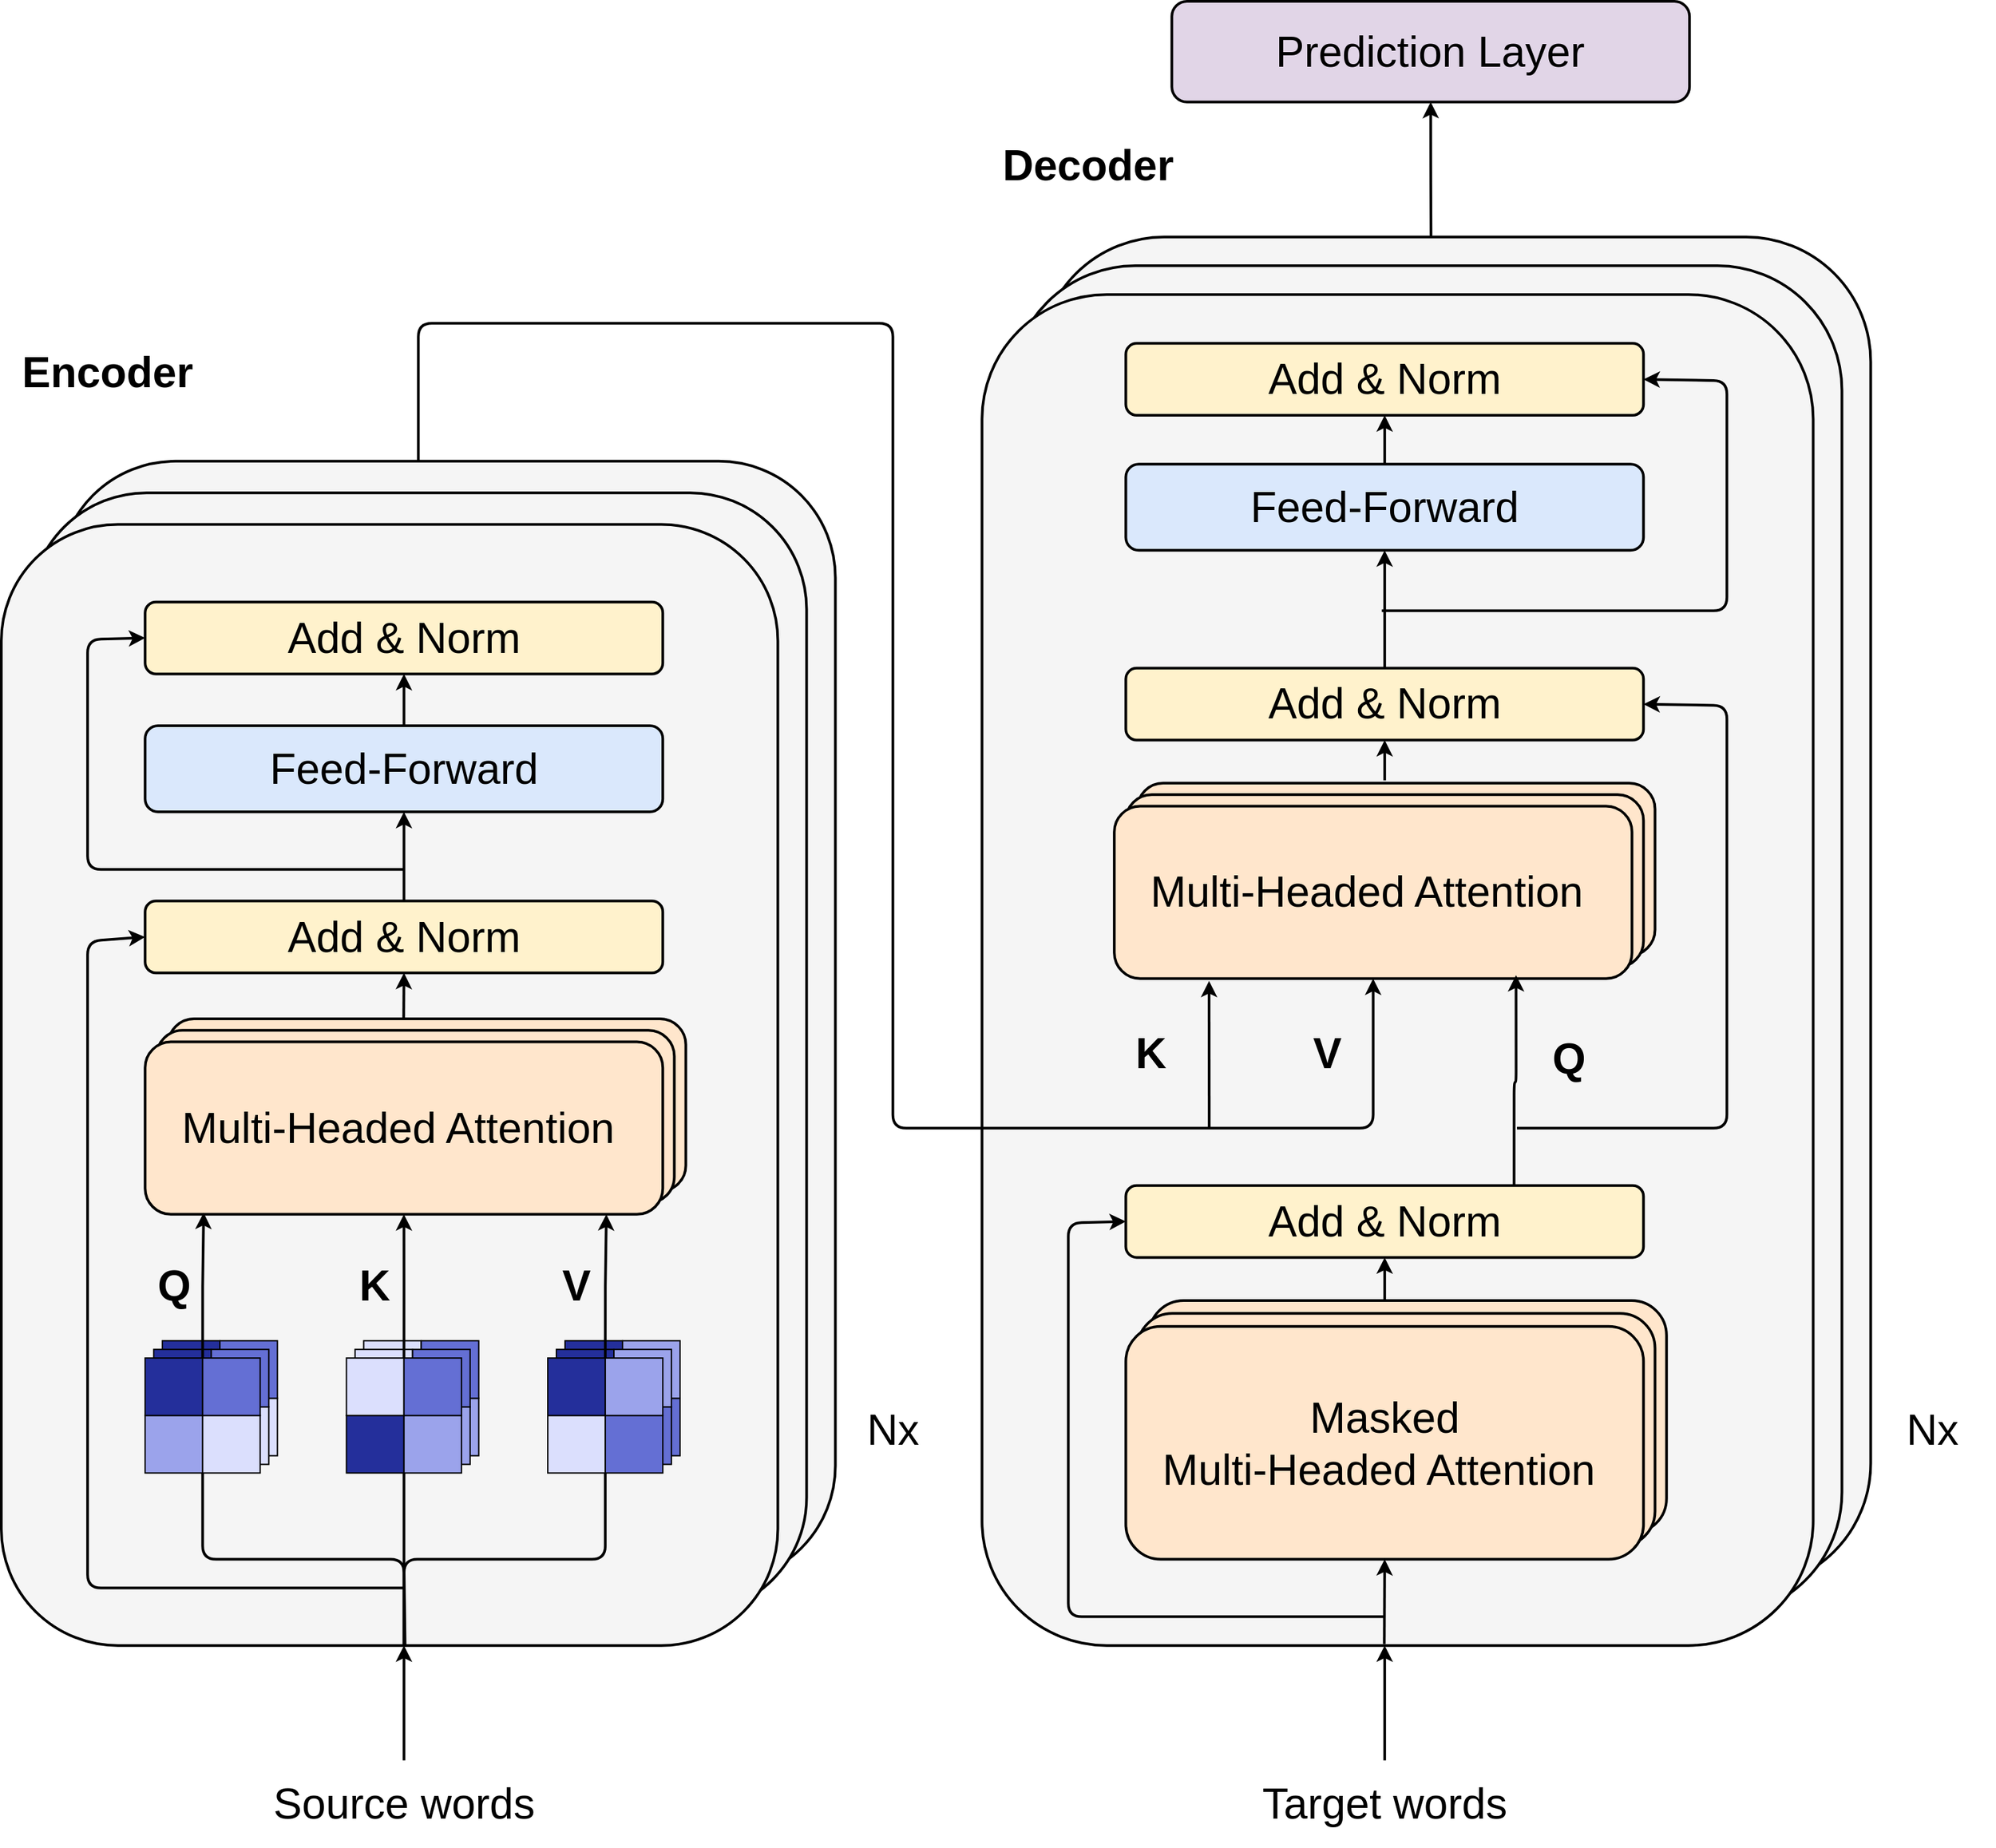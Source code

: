 <mxfile version="20.0.1"><diagram id="s4jJ2QLf1YgyTkDWQ2Dh" name="Page-1"><mxGraphModel dx="2365" dy="1655" grid="0" gridSize="10" guides="1" tooltips="1" connect="1" arrows="1" fold="1" page="1" pageScale="1" pageWidth="1600" pageHeight="900" math="0" shadow="0"><root><mxCell id="0"/><mxCell id="1" parent="0"/><mxCell id="slcHa4q6QDac3ckEbus4-66" value="" style="rounded=1;whiteSpace=wrap;html=1;fillColor=#f5f5f5;fontColor=#333333;strokeColor=#000000;strokeWidth=2;" parent="1" vertex="1"><mxGeometry x="363.053" y="562.424" width="581.213" height="839.533" as="geometry"/></mxCell><mxCell id="slcHa4q6QDac3ckEbus4-65" value="" style="rounded=1;whiteSpace=wrap;html=1;fillColor=#f5f5f5;fontColor=#333333;strokeColor=#000000;strokeWidth=2;" parent="1" vertex="1"><mxGeometry x="341.526" y="586.103" width="581.213" height="839.533" as="geometry"/></mxCell><mxCell id="slcHa4q6QDac3ckEbus4-1" value="" style="rounded=1;whiteSpace=wrap;html=1;fillColor=#f5f5f5;fontColor=#333333;strokeColor=#000000;strokeWidth=2;" parent="1" vertex="1"><mxGeometry x="320" y="609.782" width="581.213" height="839.533" as="geometry"/></mxCell><mxCell id="slcHa4q6QDac3ckEbus4-2" value="" style="endArrow=classic;html=1;rounded=0;exitX=0.5;exitY=0;exitDx=0;exitDy=0;strokeWidth=2;" parent="1" source="slcHa4q6QDac3ckEbus4-4" edge="1"><mxGeometry width="50" height="50" relative="1" as="geometry"><mxPoint x="556.79" y="1234.05" as="sourcePoint"/><mxPoint x="621.37" y="1449.315" as="targetPoint"/></mxGeometry></mxCell><mxCell id="slcHa4q6QDac3ckEbus4-4" value="Source words" style="text;html=1;strokeColor=none;fillColor=none;align=center;verticalAlign=middle;whiteSpace=wrap;rounded=0;strokeWidth=1;fontSize=32;" parent="1" vertex="1"><mxGeometry x="406.106" y="1535.421" width="430.528" height="64.579" as="geometry"/></mxCell><mxCell id="slcHa4q6QDac3ckEbus4-5" value="Encoder" style="text;html=1;strokeColor=none;fillColor=none;align=center;verticalAlign=middle;whiteSpace=wrap;rounded=0;fontSize=32;fontStyle=1" parent="1" vertex="1"><mxGeometry x="335.068" y="463.402" width="129.158" height="64.579" as="geometry"/></mxCell><mxCell id="slcHa4q6QDac3ckEbus4-36" value="" style="endArrow=none;html=1;rounded=0;fontSize=20;entryX=0.5;entryY=0;entryDx=0;entryDy=0;startArrow=none;" parent="1" edge="1"><mxGeometry width="50" height="50" relative="1" as="geometry"><mxPoint x="470.685" y="1298.629" as="sourcePoint"/><mxPoint x="470.685" y="1298.629" as="targetPoint"/><Array as="points"/></mxGeometry></mxCell><mxCell id="slcHa4q6QDac3ckEbus4-37" value="" style="endArrow=none;html=1;rounded=1;fontSize=20;entryX=0;entryY=1;entryDx=0;entryDy=0;strokeWidth=2;" parent="1" target="slcHa4q6QDac3ckEbus4-9" edge="1"><mxGeometry width="50" height="50" relative="1" as="geometry"><mxPoint x="621.37" y="1449.315" as="sourcePoint"/><mxPoint x="1030.371" y="1298.629" as="targetPoint"/><Array as="points"><mxPoint x="621.37" y="1384.735"/><mxPoint x="470.685" y="1384.735"/></Array></mxGeometry></mxCell><mxCell id="slcHa4q6QDac3ckEbus4-39" value="" style="endArrow=none;html=1;rounded=0;fontSize=20;entryX=1;entryY=1;entryDx=0;entryDy=0;strokeWidth=2;" parent="1" target="slcHa4q6QDac3ckEbus4-16" edge="1"><mxGeometry width="50" height="50" relative="1" as="geometry"><mxPoint x="621.37" y="1449.315" as="sourcePoint"/><mxPoint x="1030.371" y="1298.629" as="targetPoint"/></mxGeometry></mxCell><mxCell id="slcHa4q6QDac3ckEbus4-40" value="" style="endArrow=none;html=1;rounded=1;fontSize=20;entryX=0;entryY=1;entryDx=0;entryDy=0;exitX=0.52;exitY=1.001;exitDx=0;exitDy=0;strokeWidth=2;exitPerimeter=0;" parent="1" source="slcHa4q6QDac3ckEbus4-1" target="slcHa4q6QDac3ckEbus4-24" edge="1"><mxGeometry width="50" height="50" relative="1" as="geometry"><mxPoint x="922.739" y="1406.262" as="sourcePoint"/><mxPoint x="1030.371" y="1298.629" as="targetPoint"/><Array as="points"><mxPoint x="621.37" y="1384.735"/><mxPoint x="772.055" y="1384.735"/></Array></mxGeometry></mxCell><mxCell id="slcHa4q6QDac3ckEbus4-45" value="Q" style="text;html=1;strokeColor=none;fillColor=none;align=center;verticalAlign=middle;whiteSpace=wrap;rounded=0;fontSize=32;fontStyle=1" parent="1" vertex="1"><mxGeometry x="384.579" y="1147.944" width="129.158" height="64.579" as="geometry"/></mxCell><mxCell id="slcHa4q6QDac3ckEbus4-46" value="K" style="text;html=1;strokeColor=none;fillColor=none;align=center;verticalAlign=middle;whiteSpace=wrap;rounded=0;fontSize=32;fontStyle=1" parent="1" vertex="1"><mxGeometry x="535.264" y="1147.944" width="129.158" height="64.579" as="geometry"/></mxCell><mxCell id="slcHa4q6QDac3ckEbus4-47" value="V" style="text;html=1;strokeColor=none;fillColor=none;align=center;verticalAlign=middle;whiteSpace=wrap;rounded=0;fontSize=32;fontStyle=1" parent="1" vertex="1"><mxGeometry x="685.949" y="1147.944" width="129.158" height="64.579" as="geometry"/></mxCell><mxCell id="slcHa4q6QDac3ckEbus4-48" value="Add &amp;amp; Norm" style="rounded=1;whiteSpace=wrap;html=1;fontSize=32;strokeWidth=2;fillColor=#fff2cc;strokeColor=#000000;" parent="1" vertex="1"><mxGeometry x="427.632" y="891.779" width="387.475" height="53.816" as="geometry"/></mxCell><mxCell id="slcHa4q6QDac3ckEbus4-49" value="" style="endArrow=classic;html=1;rounded=1;fontSize=16;entryX=0;entryY=0.5;entryDx=0;entryDy=0;strokeWidth=2;" parent="1" target="slcHa4q6QDac3ckEbus4-48" edge="1"><mxGeometry width="50" height="50" relative="1" as="geometry"><mxPoint x="621.37" y="1406.262" as="sourcePoint"/><mxPoint x="599.843" y="1083.364" as="targetPoint"/><Array as="points"><mxPoint x="384.579" y="1406.262"/><mxPoint x="384.579" y="1190.997"/><mxPoint x="384.579" y="921.916"/></Array></mxGeometry></mxCell><mxCell id="slcHa4q6QDac3ckEbus4-51" value="Feed-Forward" style="rounded=1;whiteSpace=wrap;html=1;fontSize=32;strokeWidth=2;fillColor=#dae8fc;strokeColor=#000000;" parent="1" vertex="1"><mxGeometry x="427.632" y="760.467" width="387.475" height="64.579" as="geometry"/></mxCell><mxCell id="slcHa4q6QDac3ckEbus4-59" style="edgeStyle=orthogonalEdgeStyle;rounded=1;orthogonalLoop=1;jettySize=auto;html=1;exitX=0.5;exitY=0;exitDx=0;exitDy=0;entryX=0.5;entryY=1;entryDx=0;entryDy=0;fontSize=16;strokeWidth=2;" parent="1" source="slcHa4q6QDac3ckEbus4-48" target="slcHa4q6QDac3ckEbus4-51" edge="1"><mxGeometry relative="1" as="geometry"/></mxCell><mxCell id="slcHa4q6QDac3ckEbus4-53" value="" style="rounded=1;whiteSpace=wrap;html=1;fontSize=20;strokeWidth=2;fillColor=#ffe6cc;strokeColor=#000000;" parent="1" vertex="1"><mxGeometry x="444.853" y="980.037" width="387.475" height="129.159" as="geometry"/></mxCell><mxCell id="slcHa4q6QDac3ckEbus4-52" value="" style="rounded=1;whiteSpace=wrap;html=1;fontSize=20;strokeWidth=2;fillColor=#ffe6cc;strokeColor=#000000;" parent="1" vertex="1"><mxGeometry x="436.243" y="988.648" width="387.475" height="129.159" as="geometry"/></mxCell><mxCell id="slcHa4q6QDac3ckEbus4-7" value="Multi-Headed Attention&amp;nbsp;" style="rounded=1;whiteSpace=wrap;html=1;fontSize=32;strokeWidth=2;fillColor=#ffe6cc;strokeColor=#000000;" parent="1" vertex="1"><mxGeometry x="427.632" y="997.259" width="387.475" height="129.159" as="geometry"/></mxCell><mxCell id="slcHa4q6QDac3ckEbus4-54" value="Add &amp;amp; Norm" style="rounded=1;whiteSpace=wrap;html=1;fontSize=32;strokeWidth=2;fillColor=#fff2cc;strokeColor=#000000;" parent="1" vertex="1"><mxGeometry x="427.632" y="667.903" width="387.475" height="53.816" as="geometry"/></mxCell><mxCell id="slcHa4q6QDac3ckEbus4-60" style="edgeStyle=orthogonalEdgeStyle;rounded=1;orthogonalLoop=1;jettySize=auto;html=1;exitX=0.5;exitY=0;exitDx=0;exitDy=0;entryX=0.5;entryY=1;entryDx=0;entryDy=0;fontSize=16;strokeWidth=2;" parent="1" source="slcHa4q6QDac3ckEbus4-51" target="slcHa4q6QDac3ckEbus4-54" edge="1"><mxGeometry relative="1" as="geometry"/></mxCell><mxCell id="slcHa4q6QDac3ckEbus4-63" value="" style="endArrow=classic;html=1;rounded=1;fontSize=16;entryX=0;entryY=0.5;entryDx=0;entryDy=0;strokeWidth=2;" parent="1" target="slcHa4q6QDac3ckEbus4-54" edge="1"><mxGeometry width="50" height="50" relative="1" as="geometry"><mxPoint x="621.37" y="868.1" as="sourcePoint"/><mxPoint x="621.37" y="803.52" as="targetPoint"/><Array as="points"><mxPoint x="384.579" y="868.1"/><mxPoint x="384.579" y="695.888"/></Array></mxGeometry></mxCell><mxCell id="slcHa4q6QDac3ckEbus4-64" value="" style="endArrow=classic;html=1;rounded=1;fontSize=16;entryX=0.5;entryY=1;entryDx=0;entryDy=0;exitX=0.455;exitY=0.005;exitDx=0;exitDy=0;exitPerimeter=0;strokeWidth=2;" parent="1" source="slcHa4q6QDac3ckEbus4-53" target="slcHa4q6QDac3ckEbus4-48" edge="1"><mxGeometry width="50" height="50" relative="1" as="geometry"><mxPoint x="621.37" y="975.732" as="sourcePoint"/><mxPoint x="685.949" y="911.153" as="targetPoint"/></mxGeometry></mxCell><mxCell id="slcHa4q6QDac3ckEbus4-70" value="" style="rounded=1;whiteSpace=wrap;html=1;fillColor=#f5f5f5;fontColor=#333333;strokeColor=#000000;strokeWidth=2;" parent="1" vertex="1"><mxGeometry x="1097.103" y="394.517" width="622.113" height="1011.745" as="geometry"/></mxCell><mxCell id="slcHa4q6QDac3ckEbus4-71" value="" style="rounded=1;whiteSpace=wrap;html=1;fillColor=#f5f5f5;fontColor=#333333;strokeColor=#000000;strokeWidth=2;" parent="1" vertex="1"><mxGeometry x="1075.577" y="416.044" width="622.113" height="1011.745" as="geometry"/></mxCell><mxCell id="slcHa4q6QDac3ckEbus4-72" value="" style="rounded=1;whiteSpace=wrap;html=1;fillColor=#f5f5f5;strokeColor=#000000;strokeWidth=2;fontColor=#333333;" parent="1" vertex="1"><mxGeometry x="1054.05" y="437.57" width="622.113" height="1011.745" as="geometry"/></mxCell><mxCell id="slcHa4q6QDac3ckEbus4-73" value="" style="endArrow=classic;html=1;rounded=0;exitX=0.5;exitY=0;exitDx=0;exitDy=0;strokeWidth=2;" parent="1" source="slcHa4q6QDac3ckEbus4-74" edge="1"><mxGeometry width="50" height="50" relative="1" as="geometry"><mxPoint x="1290.841" y="1059.685" as="sourcePoint"/><mxPoint x="1355.42" y="1449.315" as="targetPoint"/></mxGeometry></mxCell><mxCell id="slcHa4q6QDac3ckEbus4-74" value="Target words" style="text;html=1;strokeColor=none;fillColor=none;align=center;verticalAlign=middle;whiteSpace=wrap;rounded=0;strokeWidth=1;fontSize=32;" parent="1" vertex="1"><mxGeometry x="1140.156" y="1535.421" width="430.528" height="64.579" as="geometry"/></mxCell><mxCell id="slcHa4q6QDac3ckEbus4-75" value="Decoder" style="text;html=1;strokeColor=none;fillColor=none;align=center;verticalAlign=middle;whiteSpace=wrap;rounded=0;fontSize=32;fontStyle=1" parent="1" vertex="1"><mxGeometry x="1069.119" y="308.411" width="129.158" height="64.579" as="geometry"/></mxCell><mxCell id="slcHa4q6QDac3ckEbus4-87" style="edgeStyle=orthogonalEdgeStyle;rounded=0;orthogonalLoop=1;jettySize=auto;html=1;exitX=0.52;exitY=0.999;exitDx=0;exitDy=0;fontSize=20;strokeWidth=2;exitPerimeter=0;" parent="1" edge="1"><mxGeometry relative="1" as="geometry"><mxPoint x="1356.281" y="1276.263" as="sourcePoint"/><mxPoint x="1355.42" y="1193.15" as="targetPoint"/></mxGeometry></mxCell><mxCell id="slcHa4q6QDac3ckEbus4-99" value="Add &amp;amp; Norm" style="rounded=1;whiteSpace=wrap;html=1;fontSize=32;strokeWidth=2;fillColor=#fff2cc;strokeColor=#000000;" parent="1" vertex="1"><mxGeometry x="1161.683" y="1104.891" width="387.475" height="53.816" as="geometry"/></mxCell><mxCell id="slcHa4q6QDac3ckEbus4-100" value="" style="endArrow=classic;html=1;rounded=1;fontSize=16;entryX=0;entryY=0.5;entryDx=0;entryDy=0;strokeWidth=2;" parent="1" target="slcHa4q6QDac3ckEbus4-99" edge="1"><mxGeometry width="50" height="50" relative="1" as="geometry"><mxPoint x="1355.42" y="1427.788" as="sourcePoint"/><mxPoint x="1333.894" y="909" as="targetPoint"/><Array as="points"><mxPoint x="1118.63" y="1427.788"/><mxPoint x="1118.63" y="1132.875"/></Array></mxGeometry></mxCell><mxCell id="slcHa4q6QDac3ckEbus4-102" value="Feed-Forward" style="rounded=1;whiteSpace=wrap;html=1;fontSize=32;strokeWidth=2;fillColor=#dae8fc;strokeColor=#000000;" parent="1" vertex="1"><mxGeometry x="1161.683" y="564.576" width="387.475" height="64.579" as="geometry"/></mxCell><mxCell id="slcHa4q6QDac3ckEbus4-106" value="Add &amp;amp; Norm" style="rounded=1;whiteSpace=wrap;html=1;fontSize=32;strokeWidth=2;fillColor=#fff2cc;strokeColor=#000000;" parent="1" vertex="1"><mxGeometry x="1161.683" y="474.165" width="387.475" height="53.816" as="geometry"/></mxCell><mxCell id="slcHa4q6QDac3ckEbus4-101" style="edgeStyle=orthogonalEdgeStyle;rounded=1;orthogonalLoop=1;jettySize=auto;html=1;exitX=0.5;exitY=0;exitDx=0;exitDy=0;entryX=0.5;entryY=1;entryDx=0;entryDy=0;fontSize=16;strokeWidth=2;" parent="1" source="slcHa4q6QDac3ckEbus4-102" target="slcHa4q6QDac3ckEbus4-106" edge="1"><mxGeometry relative="1" as="geometry"/></mxCell><mxCell id="slcHa4q6QDac3ckEbus4-108" value="" style="endArrow=classic;html=1;rounded=1;fontSize=16;entryX=0.5;entryY=1;entryDx=0;entryDy=0;exitX=0.5;exitY=0;exitDx=0;exitDy=0;strokeWidth=2;" parent="1" source="slcHa4q6QDac3ckEbus4-105" target="slcHa4q6QDac3ckEbus4-99" edge="1"><mxGeometry width="50" height="50" relative="1" as="geometry"><mxPoint x="1355.205" y="806.319" as="sourcePoint"/><mxPoint x="1419.999" y="736.788" as="targetPoint"/></mxGeometry></mxCell><mxCell id="slcHa4q6QDac3ckEbus4-109" value="Nx" style="text;html=1;strokeColor=none;fillColor=none;align=center;verticalAlign=middle;whiteSpace=wrap;rounded=0;fontSize=32;" parent="1" vertex="1"><mxGeometry x="922.739" y="1255.576" width="129.158" height="64.579" as="geometry"/></mxCell><mxCell id="slcHa4q6QDac3ckEbus4-110" value="Nx" style="text;html=1;strokeColor=none;fillColor=none;align=center;verticalAlign=middle;whiteSpace=wrap;rounded=0;fontSize=32;" parent="1" vertex="1"><mxGeometry x="1719.216" y="1255.576" width="92.564" height="64.579" as="geometry"/></mxCell><mxCell id="slcHa4q6QDac3ckEbus4-112" value="" style="rounded=1;whiteSpace=wrap;html=1;fontSize=20;strokeWidth=2;fillColor=#ffe6cc;strokeColor=#000000;" parent="1" vertex="1"><mxGeometry x="1170.293" y="803.52" width="387.475" height="129.159" as="geometry"/></mxCell><mxCell id="slcHa4q6QDac3ckEbus4-113" value="" style="rounded=1;whiteSpace=wrap;html=1;fontSize=20;strokeWidth=2;fillColor=#ffe6cc;strokeColor=#000000;" parent="1" vertex="1"><mxGeometry x="1161.683" y="812.131" width="387.475" height="129.159" as="geometry"/></mxCell><mxCell id="slcHa4q6QDac3ckEbus4-114" value="Multi-Headed Attention&amp;nbsp;" style="rounded=1;whiteSpace=wrap;html=1;fontSize=32;strokeWidth=2;fillColor=#ffe6cc;strokeColor=#000000;" parent="1" vertex="1"><mxGeometry x="1153.072" y="820.741" width="387.475" height="129.159" as="geometry"/></mxCell><mxCell id="slcHa4q6QDac3ckEbus4-119" style="edgeStyle=orthogonalEdgeStyle;rounded=1;orthogonalLoop=1;jettySize=auto;html=1;exitX=0.75;exitY=0;exitDx=0;exitDy=0;entryX=0.776;entryY=0.98;entryDx=0;entryDy=0;entryPerimeter=0;fontSize=16;strokeWidth=2;" parent="1" source="slcHa4q6QDac3ckEbus4-99" target="slcHa4q6QDac3ckEbus4-114" edge="1"><mxGeometry relative="1" as="geometry"/></mxCell><mxCell id="slcHa4q6QDac3ckEbus4-121" value="Q" style="text;html=1;strokeColor=none;fillColor=none;align=center;verticalAlign=middle;whiteSpace=wrap;rounded=0;fontSize=32;fontStyle=1" parent="1" vertex="1"><mxGeometry x="1428.61" y="977.885" width="129.158" height="64.579" as="geometry"/></mxCell><mxCell id="slcHa4q6QDac3ckEbus4-122" value="" style="endArrow=classic;html=1;rounded=1;fontSize=16;strokeWidth=2;entryX=0.5;entryY=1;entryDx=0;entryDy=0;exitX=0.5;exitY=0;exitDx=0;exitDy=0;" parent="1" target="slcHa4q6QDac3ckEbus4-114" edge="1"><mxGeometry width="50" height="50" relative="1" as="geometry"><mxPoint x="632.133" y="562.424" as="sourcePoint"/><mxPoint x="1454.442" y="949.9" as="targetPoint"/><Array as="points"><mxPoint x="632.133" y="459.097"/><mxPoint x="987.319" y="459.097"/><mxPoint x="987.319" y="1061.838"/><mxPoint x="1346.81" y="1061.838"/></Array></mxGeometry></mxCell><mxCell id="slcHa4q6QDac3ckEbus4-124" value="" style="endArrow=classic;html=1;rounded=1;fontSize=16;strokeWidth=2;entryX=0.183;entryY=1.013;entryDx=0;entryDy=0;entryPerimeter=0;" parent="1" target="slcHa4q6QDac3ckEbus4-114" edge="1"><mxGeometry width="50" height="50" relative="1" as="geometry"><mxPoint x="1224.109" y="1061.838" as="sourcePoint"/><mxPoint x="1224.109" y="997.259" as="targetPoint"/></mxGeometry></mxCell><mxCell id="slcHa4q6QDac3ckEbus4-125" value="K" style="text;html=1;strokeColor=none;fillColor=none;align=center;verticalAlign=middle;whiteSpace=wrap;rounded=0;fontSize=32;fontStyle=1" parent="1" vertex="1"><mxGeometry x="1116.477" y="973.579" width="129.158" height="64.579" as="geometry"/></mxCell><mxCell id="slcHa4q6QDac3ckEbus4-126" value="V" style="text;html=1;strokeColor=none;fillColor=none;align=center;verticalAlign=middle;whiteSpace=wrap;rounded=0;fontSize=32;fontStyle=1" parent="1" vertex="1"><mxGeometry x="1247.788" y="973.579" width="129.158" height="64.579" as="geometry"/></mxCell><mxCell id="slcHa4q6QDac3ckEbus4-127" value="" style="endArrow=classic;html=1;rounded=1;fontSize=16;strokeWidth=2;exitX=0.484;exitY=0.999;exitDx=0;exitDy=0;exitPerimeter=0;entryX=0.5;entryY=1;entryDx=0;entryDy=0;" parent="1" source="slcHa4q6QDac3ckEbus4-72" edge="1"><mxGeometry width="50" height="50" relative="1" as="geometry"><mxPoint x="1356.281" y="1449.315" as="sourcePoint"/><mxPoint x="1355.42" y="1384.735" as="targetPoint"/></mxGeometry></mxCell><mxCell id="slcHa4q6QDac3ckEbus4-133" value="" style="rounded=1;whiteSpace=wrap;html=1;fontSize=20;strokeWidth=2;fillColor=#ffe6cc;strokeColor=#000000;" parent="1" vertex="1"><mxGeometry x="1178.904" y="1190.997" width="387.475" height="174.364" as="geometry"/></mxCell><mxCell id="slcHa4q6QDac3ckEbus4-128" value="" style="endArrow=classic;html=1;rounded=1;fontSize=16;strokeWidth=2;entryX=0.5;entryY=1;entryDx=0;entryDy=0;startArrow=none;" parent="1" source="slcHa4q6QDac3ckEbus4-173" target="slcHa4q6QDac3ckEbus4-102" edge="1"><mxGeometry width="50" height="50" relative="1" as="geometry"><mxPoint x="1355.42" y="801.368" as="sourcePoint"/><mxPoint x="1439.373" y="674.361" as="targetPoint"/></mxGeometry></mxCell><mxCell id="slcHa4q6QDac3ckEbus4-132" style="edgeStyle=orthogonalEdgeStyle;rounded=1;orthogonalLoop=1;jettySize=auto;html=1;exitX=0.5;exitY=1;exitDx=0;exitDy=0;entryX=0.471;entryY=-0.001;entryDx=0;entryDy=0;entryPerimeter=0;fontSize=16;strokeWidth=2;endArrow=none;endFill=0;startArrow=classic;startFill=1;" parent="1" source="slcHa4q6QDac3ckEbus4-130" target="slcHa4q6QDac3ckEbus4-70" edge="1"><mxGeometry relative="1" as="geometry"/></mxCell><mxCell id="slcHa4q6QDac3ckEbus4-130" value="Prediction Layer" style="rounded=1;whiteSpace=wrap;html=1;fontSize=32;strokeWidth=2;fillColor=#e1d5e7;strokeColor=#000000;" parent="1" vertex="1"><mxGeometry x="1196.125" y="218" width="387.475" height="75.343" as="geometry"/></mxCell><mxCell id="slcHa4q6QDac3ckEbus4-134" value="" style="rounded=1;whiteSpace=wrap;html=1;fontSize=20;strokeWidth=2;fillColor=#ffe6cc;strokeColor=#000000;" parent="1" vertex="1"><mxGeometry x="1170.293" y="1200.684" width="387.475" height="174.364" as="geometry"/></mxCell><mxCell id="slcHa4q6QDac3ckEbus4-105" value="Masked&lt;br style=&quot;font-size: 32px;&quot;&gt;Multi-Headed Attention&amp;nbsp;" style="rounded=1;whiteSpace=wrap;html=1;fontSize=32;strokeWidth=2;fillColor=#ffe6cc;strokeColor=#000000;" parent="1" vertex="1"><mxGeometry x="1161.683" y="1210.371" width="387.475" height="174.364" as="geometry"/></mxCell><mxCell id="slcHa4q6QDac3ckEbus4-141" value="" style="group" parent="1" connectable="0" vertex="1"><mxGeometry x="440.548" y="1221.134" width="86.106" height="86.106" as="geometry"/></mxCell><mxCell id="slcHa4q6QDac3ckEbus4-142" value="" style="rounded=0;whiteSpace=wrap;html=1;fontSize=20;strokeWidth=1;fillColor=#9BA3EB;" parent="slcHa4q6QDac3ckEbus4-141" vertex="1"><mxGeometry y="43.053" width="43.053" height="43.053" as="geometry"/></mxCell><mxCell id="slcHa4q6QDac3ckEbus4-143" value="" style="rounded=0;whiteSpace=wrap;html=1;fontSize=20;strokeWidth=1;fillColor=#DBDFFD;" parent="slcHa4q6QDac3ckEbus4-141" vertex="1"><mxGeometry x="43.053" y="43.053" width="43.053" height="43.053" as="geometry"/></mxCell><mxCell id="slcHa4q6QDac3ckEbus4-144" value="" style="rounded=0;whiteSpace=wrap;html=1;fontSize=20;strokeWidth=1;fillColor=#242F9B;" parent="slcHa4q6QDac3ckEbus4-141" vertex="1"><mxGeometry width="43.053" height="43.053" as="geometry"/></mxCell><mxCell id="slcHa4q6QDac3ckEbus4-145" value="" style="rounded=0;whiteSpace=wrap;html=1;fontSize=20;strokeWidth=1;fillColor=#646FD4;" parent="slcHa4q6QDac3ckEbus4-141" vertex="1"><mxGeometry x="43.053" width="43.053" height="43.053" as="geometry"/></mxCell><mxCell id="slcHa4q6QDac3ckEbus4-146" value="" style="group" parent="1" connectable="0" vertex="1"><mxGeometry x="434.09" y="1227.592" width="86.106" height="86.106" as="geometry"/></mxCell><mxCell id="slcHa4q6QDac3ckEbus4-147" value="" style="rounded=0;whiteSpace=wrap;html=1;fontSize=20;strokeWidth=1;fillColor=#9BA3EB;" parent="slcHa4q6QDac3ckEbus4-146" vertex="1"><mxGeometry y="43.053" width="43.053" height="43.053" as="geometry"/></mxCell><mxCell id="slcHa4q6QDac3ckEbus4-148" value="" style="rounded=0;whiteSpace=wrap;html=1;fontSize=20;strokeWidth=1;fillColor=#DBDFFD;" parent="slcHa4q6QDac3ckEbus4-146" vertex="1"><mxGeometry x="43.053" y="43.053" width="43.053" height="43.053" as="geometry"/></mxCell><mxCell id="slcHa4q6QDac3ckEbus4-149" value="" style="rounded=0;whiteSpace=wrap;html=1;fontSize=20;strokeWidth=1;fillColor=#242F9B;" parent="slcHa4q6QDac3ckEbus4-146" vertex="1"><mxGeometry width="43.053" height="43.053" as="geometry"/></mxCell><mxCell id="slcHa4q6QDac3ckEbus4-150" value="" style="rounded=0;whiteSpace=wrap;html=1;fontSize=20;strokeWidth=1;fillColor=#646FD4;" parent="slcHa4q6QDac3ckEbus4-146" vertex="1"><mxGeometry x="43.053" width="43.053" height="43.053" as="geometry"/></mxCell><mxCell id="slcHa4q6QDac3ckEbus4-140" value="" style="group" parent="1" connectable="0" vertex="1"><mxGeometry x="427.632" y="1234.05" width="86.106" height="86.106" as="geometry"/></mxCell><mxCell id="slcHa4q6QDac3ckEbus4-8" value="" style="rounded=0;whiteSpace=wrap;html=1;fontSize=20;strokeWidth=1;fillColor=#9BA3EB;" parent="slcHa4q6QDac3ckEbus4-140" vertex="1"><mxGeometry y="43.053" width="43.053" height="43.053" as="geometry"/></mxCell><mxCell id="slcHa4q6QDac3ckEbus4-9" value="" style="rounded=0;whiteSpace=wrap;html=1;fontSize=20;strokeWidth=1;fillColor=#DBDFFD;" parent="slcHa4q6QDac3ckEbus4-140" vertex="1"><mxGeometry x="43.053" y="43.053" width="43.053" height="43.053" as="geometry"/></mxCell><mxCell id="slcHa4q6QDac3ckEbus4-10" value="" style="rounded=0;whiteSpace=wrap;html=1;fontSize=20;strokeWidth=1;fillColor=#242F9B;" parent="slcHa4q6QDac3ckEbus4-140" vertex="1"><mxGeometry width="43.053" height="43.053" as="geometry"/></mxCell><mxCell id="slcHa4q6QDac3ckEbus4-11" value="" style="rounded=0;whiteSpace=wrap;html=1;fontSize=20;strokeWidth=1;fillColor=#646FD4;" parent="slcHa4q6QDac3ckEbus4-140" vertex="1"><mxGeometry x="43.053" width="43.053" height="43.053" as="geometry"/></mxCell><mxCell id="slcHa4q6QDac3ckEbus4-43" style="edgeStyle=orthogonalEdgeStyle;rounded=0;orthogonalLoop=1;jettySize=auto;html=1;exitX=0;exitY=0;exitDx=0;exitDy=0;entryX=0.113;entryY=0.991;entryDx=0;entryDy=0;entryPerimeter=0;fontSize=20;strokeWidth=2;" parent="1" source="slcHa4q6QDac3ckEbus4-11" target="slcHa4q6QDac3ckEbus4-7" edge="1"><mxGeometry relative="1" as="geometry"/></mxCell><mxCell id="slcHa4q6QDac3ckEbus4-152" value="" style="group" parent="1" connectable="0" vertex="1"><mxGeometry x="591.233" y="1221.134" width="86.106" height="86.106" as="geometry"/></mxCell><mxCell id="slcHa4q6QDac3ckEbus4-153" value="" style="rounded=0;whiteSpace=wrap;html=1;fontSize=20;strokeWidth=1;fillColor=#242F9B;" parent="slcHa4q6QDac3ckEbus4-152" vertex="1"><mxGeometry y="43.053" width="43.053" height="43.053" as="geometry"/></mxCell><mxCell id="slcHa4q6QDac3ckEbus4-154" value="" style="rounded=0;whiteSpace=wrap;html=1;fontSize=20;strokeWidth=1;fillColor=#9BA3EB;" parent="slcHa4q6QDac3ckEbus4-152" vertex="1"><mxGeometry x="43.053" y="43.053" width="43.053" height="43.053" as="geometry"/></mxCell><mxCell id="slcHa4q6QDac3ckEbus4-155" value="" style="rounded=0;whiteSpace=wrap;html=1;fontSize=20;strokeWidth=1;fillColor=#DBDFFD;" parent="slcHa4q6QDac3ckEbus4-152" vertex="1"><mxGeometry width="43.053" height="43.053" as="geometry"/></mxCell><mxCell id="slcHa4q6QDac3ckEbus4-156" value="" style="rounded=0;whiteSpace=wrap;html=1;fontSize=20;strokeWidth=1;fillColor=#646FD4;" parent="slcHa4q6QDac3ckEbus4-152" vertex="1"><mxGeometry x="43.053" width="43.053" height="43.053" as="geometry"/></mxCell><mxCell id="slcHa4q6QDac3ckEbus4-157" value="" style="group" parent="1" connectable="0" vertex="1"><mxGeometry x="584.775" y="1227.592" width="86.106" height="86.106" as="geometry"/></mxCell><mxCell id="slcHa4q6QDac3ckEbus4-158" value="" style="rounded=0;whiteSpace=wrap;html=1;fontSize=20;strokeWidth=1;fillColor=#242F9B;" parent="slcHa4q6QDac3ckEbus4-157" vertex="1"><mxGeometry y="43.053" width="43.053" height="43.053" as="geometry"/></mxCell><mxCell id="slcHa4q6QDac3ckEbus4-159" value="" style="rounded=0;whiteSpace=wrap;html=1;fontSize=20;strokeWidth=1;fillColor=#9BA3EB;" parent="slcHa4q6QDac3ckEbus4-157" vertex="1"><mxGeometry x="43.053" y="43.053" width="43.053" height="43.053" as="geometry"/></mxCell><mxCell id="slcHa4q6QDac3ckEbus4-160" value="" style="rounded=0;whiteSpace=wrap;html=1;fontSize=20;strokeWidth=1;fillColor=#DBDFFD;" parent="slcHa4q6QDac3ckEbus4-157" vertex="1"><mxGeometry width="43.053" height="43.053" as="geometry"/></mxCell><mxCell id="slcHa4q6QDac3ckEbus4-161" value="" style="rounded=0;whiteSpace=wrap;html=1;fontSize=20;strokeWidth=1;fillColor=#646FD4;" parent="slcHa4q6QDac3ckEbus4-157" vertex="1"><mxGeometry x="43.053" width="43.053" height="43.053" as="geometry"/></mxCell><mxCell id="slcHa4q6QDac3ckEbus4-151" value="" style="group" parent="1" connectable="0" vertex="1"><mxGeometry x="578.317" y="1234.05" width="86.106" height="86.106" as="geometry"/></mxCell><mxCell id="slcHa4q6QDac3ckEbus4-16" value="" style="rounded=0;whiteSpace=wrap;html=1;fontSize=20;strokeWidth=1;fillColor=#242F9B;" parent="slcHa4q6QDac3ckEbus4-151" vertex="1"><mxGeometry y="43.053" width="43.053" height="43.053" as="geometry"/></mxCell><mxCell id="slcHa4q6QDac3ckEbus4-17" value="" style="rounded=0;whiteSpace=wrap;html=1;fontSize=20;strokeWidth=1;fillColor=#9BA3EB;" parent="slcHa4q6QDac3ckEbus4-151" vertex="1"><mxGeometry x="43.053" y="43.053" width="43.053" height="43.053" as="geometry"/></mxCell><mxCell id="slcHa4q6QDac3ckEbus4-18" value="" style="rounded=0;whiteSpace=wrap;html=1;fontSize=20;strokeWidth=1;fillColor=#DBDFFD;" parent="slcHa4q6QDac3ckEbus4-151" vertex="1"><mxGeometry width="43.053" height="43.053" as="geometry"/></mxCell><mxCell id="slcHa4q6QDac3ckEbus4-19" value="" style="rounded=0;whiteSpace=wrap;html=1;fontSize=20;strokeWidth=1;fillColor=#646FD4;" parent="slcHa4q6QDac3ckEbus4-151" vertex="1"><mxGeometry x="43.053" width="43.053" height="43.053" as="geometry"/></mxCell><mxCell id="slcHa4q6QDac3ckEbus4-42" style="edgeStyle=orthogonalEdgeStyle;rounded=0;orthogonalLoop=1;jettySize=auto;html=1;exitX=1;exitY=0;exitDx=0;exitDy=0;fontSize=20;strokeWidth=2;" parent="1" source="slcHa4q6QDac3ckEbus4-18" target="slcHa4q6QDac3ckEbus4-7" edge="1"><mxGeometry relative="1" as="geometry"/></mxCell><mxCell id="slcHa4q6QDac3ckEbus4-163" value="" style="group" parent="1" connectable="0" vertex="1"><mxGeometry x="741.918" y="1221.134" width="86.106" height="86.106" as="geometry"/></mxCell><mxCell id="slcHa4q6QDac3ckEbus4-164" value="" style="rounded=0;whiteSpace=wrap;html=1;fontSize=20;strokeWidth=1;fillColor=#DBDFFD;" parent="slcHa4q6QDac3ckEbus4-163" vertex="1"><mxGeometry y="43.053" width="43.053" height="43.053" as="geometry"/></mxCell><mxCell id="slcHa4q6QDac3ckEbus4-165" value="" style="rounded=0;whiteSpace=wrap;html=1;fontSize=20;strokeWidth=1;fillColor=#646FD4;" parent="slcHa4q6QDac3ckEbus4-163" vertex="1"><mxGeometry x="43.053" y="43.053" width="43.053" height="43.053" as="geometry"/></mxCell><mxCell id="slcHa4q6QDac3ckEbus4-166" value="" style="rounded=0;whiteSpace=wrap;html=1;fontSize=20;strokeWidth=1;fillColor=#242F9B;" parent="slcHa4q6QDac3ckEbus4-163" vertex="1"><mxGeometry width="43.053" height="43.053" as="geometry"/></mxCell><mxCell id="slcHa4q6QDac3ckEbus4-167" value="" style="rounded=0;whiteSpace=wrap;html=1;fontSize=20;strokeWidth=1;fillColor=#9BA3EB;" parent="slcHa4q6QDac3ckEbus4-163" vertex="1"><mxGeometry x="43.053" width="43.053" height="43.053" as="geometry"/></mxCell><mxCell id="slcHa4q6QDac3ckEbus4-168" value="" style="group" parent="1" connectable="0" vertex="1"><mxGeometry x="735.46" y="1227.592" width="86.106" height="86.106" as="geometry"/></mxCell><mxCell id="slcHa4q6QDac3ckEbus4-169" value="" style="rounded=0;whiteSpace=wrap;html=1;fontSize=20;strokeWidth=1;fillColor=#DBDFFD;" parent="slcHa4q6QDac3ckEbus4-168" vertex="1"><mxGeometry y="43.053" width="43.053" height="43.053" as="geometry"/></mxCell><mxCell id="slcHa4q6QDac3ckEbus4-170" value="" style="rounded=0;whiteSpace=wrap;html=1;fontSize=20;strokeWidth=1;fillColor=#646FD4;" parent="slcHa4q6QDac3ckEbus4-168" vertex="1"><mxGeometry x="43.053" y="43.053" width="43.053" height="43.053" as="geometry"/></mxCell><mxCell id="slcHa4q6QDac3ckEbus4-171" value="" style="rounded=0;whiteSpace=wrap;html=1;fontSize=20;strokeWidth=1;fillColor=#242F9B;" parent="slcHa4q6QDac3ckEbus4-168" vertex="1"><mxGeometry width="43.053" height="43.053" as="geometry"/></mxCell><mxCell id="slcHa4q6QDac3ckEbus4-172" value="" style="rounded=0;whiteSpace=wrap;html=1;fontSize=20;strokeWidth=1;fillColor=#9BA3EB;" parent="slcHa4q6QDac3ckEbus4-168" vertex="1"><mxGeometry x="43.053" width="43.053" height="43.053" as="geometry"/></mxCell><mxCell id="slcHa4q6QDac3ckEbus4-162" value="" style="group" parent="1" connectable="0" vertex="1"><mxGeometry x="729.002" y="1234.05" width="86.106" height="86.106" as="geometry"/></mxCell><mxCell id="slcHa4q6QDac3ckEbus4-23" value="" style="rounded=0;whiteSpace=wrap;html=1;fontSize=20;strokeWidth=1;fillColor=#DBDFFD;" parent="slcHa4q6QDac3ckEbus4-162" vertex="1"><mxGeometry y="43.053" width="43.053" height="43.053" as="geometry"/></mxCell><mxCell id="slcHa4q6QDac3ckEbus4-24" value="" style="rounded=0;whiteSpace=wrap;html=1;fontSize=20;strokeWidth=1;fillColor=#646FD4;" parent="slcHa4q6QDac3ckEbus4-162" vertex="1"><mxGeometry x="43.053" y="43.053" width="43.053" height="43.053" as="geometry"/></mxCell><mxCell id="slcHa4q6QDac3ckEbus4-25" value="" style="rounded=0;whiteSpace=wrap;html=1;fontSize=20;strokeWidth=1;fillColor=#242F9B;" parent="slcHa4q6QDac3ckEbus4-162" vertex="1"><mxGeometry width="43.053" height="43.053" as="geometry"/></mxCell><mxCell id="slcHa4q6QDac3ckEbus4-26" value="" style="rounded=0;whiteSpace=wrap;html=1;fontSize=20;strokeWidth=1;fillColor=#9BA3EB;" parent="slcHa4q6QDac3ckEbus4-162" vertex="1"><mxGeometry x="43.053" width="43.053" height="43.053" as="geometry"/></mxCell><mxCell id="slcHa4q6QDac3ckEbus4-173" value="Add &amp;amp; Norm" style="rounded=1;whiteSpace=wrap;html=1;fontSize=32;strokeWidth=2;fillColor=#fff2cc;strokeColor=#000000;" parent="1" vertex="1"><mxGeometry x="1161.683" y="717.414" width="387.475" height="53.816" as="geometry"/></mxCell><mxCell id="slcHa4q6QDac3ckEbus4-174" value="" style="endArrow=classic;html=1;rounded=1;fontSize=16;strokeWidth=2;entryX=0.5;entryY=1;entryDx=0;entryDy=0;endFill=1;" parent="1" target="slcHa4q6QDac3ckEbus4-173" edge="1"><mxGeometry width="50" height="50" relative="1" as="geometry"><mxPoint x="1355.42" y="801.368" as="sourcePoint"/><mxPoint x="1355.42" y="672.209" as="targetPoint"/></mxGeometry></mxCell><mxCell id="slcHa4q6QDac3ckEbus4-175" value="" style="endArrow=classic;html=1;rounded=1;fontSize=20;fontColor=#006633;strokeColor=#000000;strokeWidth=2;entryX=1;entryY=0.5;entryDx=0;entryDy=0;" parent="1" target="slcHa4q6QDac3ckEbus4-173" edge="1"><mxGeometry width="50" height="50" relative="1" as="geometry"><mxPoint x="1454.442" y="1061.838" as="sourcePoint"/><mxPoint x="1325.283" y="803.52" as="targetPoint"/><Array as="points"><mxPoint x="1611.584" y="1061.838"/><mxPoint x="1611.584" y="745.399"/></Array></mxGeometry></mxCell><mxCell id="slcHa4q6QDac3ckEbus4-176" value="" style="endArrow=classic;html=1;rounded=1;fontSize=20;fontColor=#006633;strokeColor=#000000;strokeWidth=2;entryX=1;entryY=0.5;entryDx=0;entryDy=0;" parent="1" target="slcHa4q6QDac3ckEbus4-106" edge="1"><mxGeometry width="50" height="50" relative="1" as="geometry"><mxPoint x="1353.268" y="674.361" as="sourcePoint"/><mxPoint x="1417.847" y="674.361" as="targetPoint"/><Array as="points"><mxPoint x="1611.584" y="674.361"/><mxPoint x="1611.584" y="502.15"/></Array></mxGeometry></mxCell><mxCell id="slcHa4q6QDac3ckEbus4-44" style="edgeStyle=orthogonalEdgeStyle;rounded=0;orthogonalLoop=1;jettySize=auto;html=1;exitX=0;exitY=0;exitDx=0;exitDy=0;entryX=0.891;entryY=1;entryDx=0;entryDy=0;entryPerimeter=0;fontSize=20;strokeWidth=2;" parent="1" source="slcHa4q6QDac3ckEbus4-26" target="slcHa4q6QDac3ckEbus4-7" edge="1"><mxGeometry relative="1" as="geometry"/></mxCell></root></mxGraphModel></diagram></mxfile>